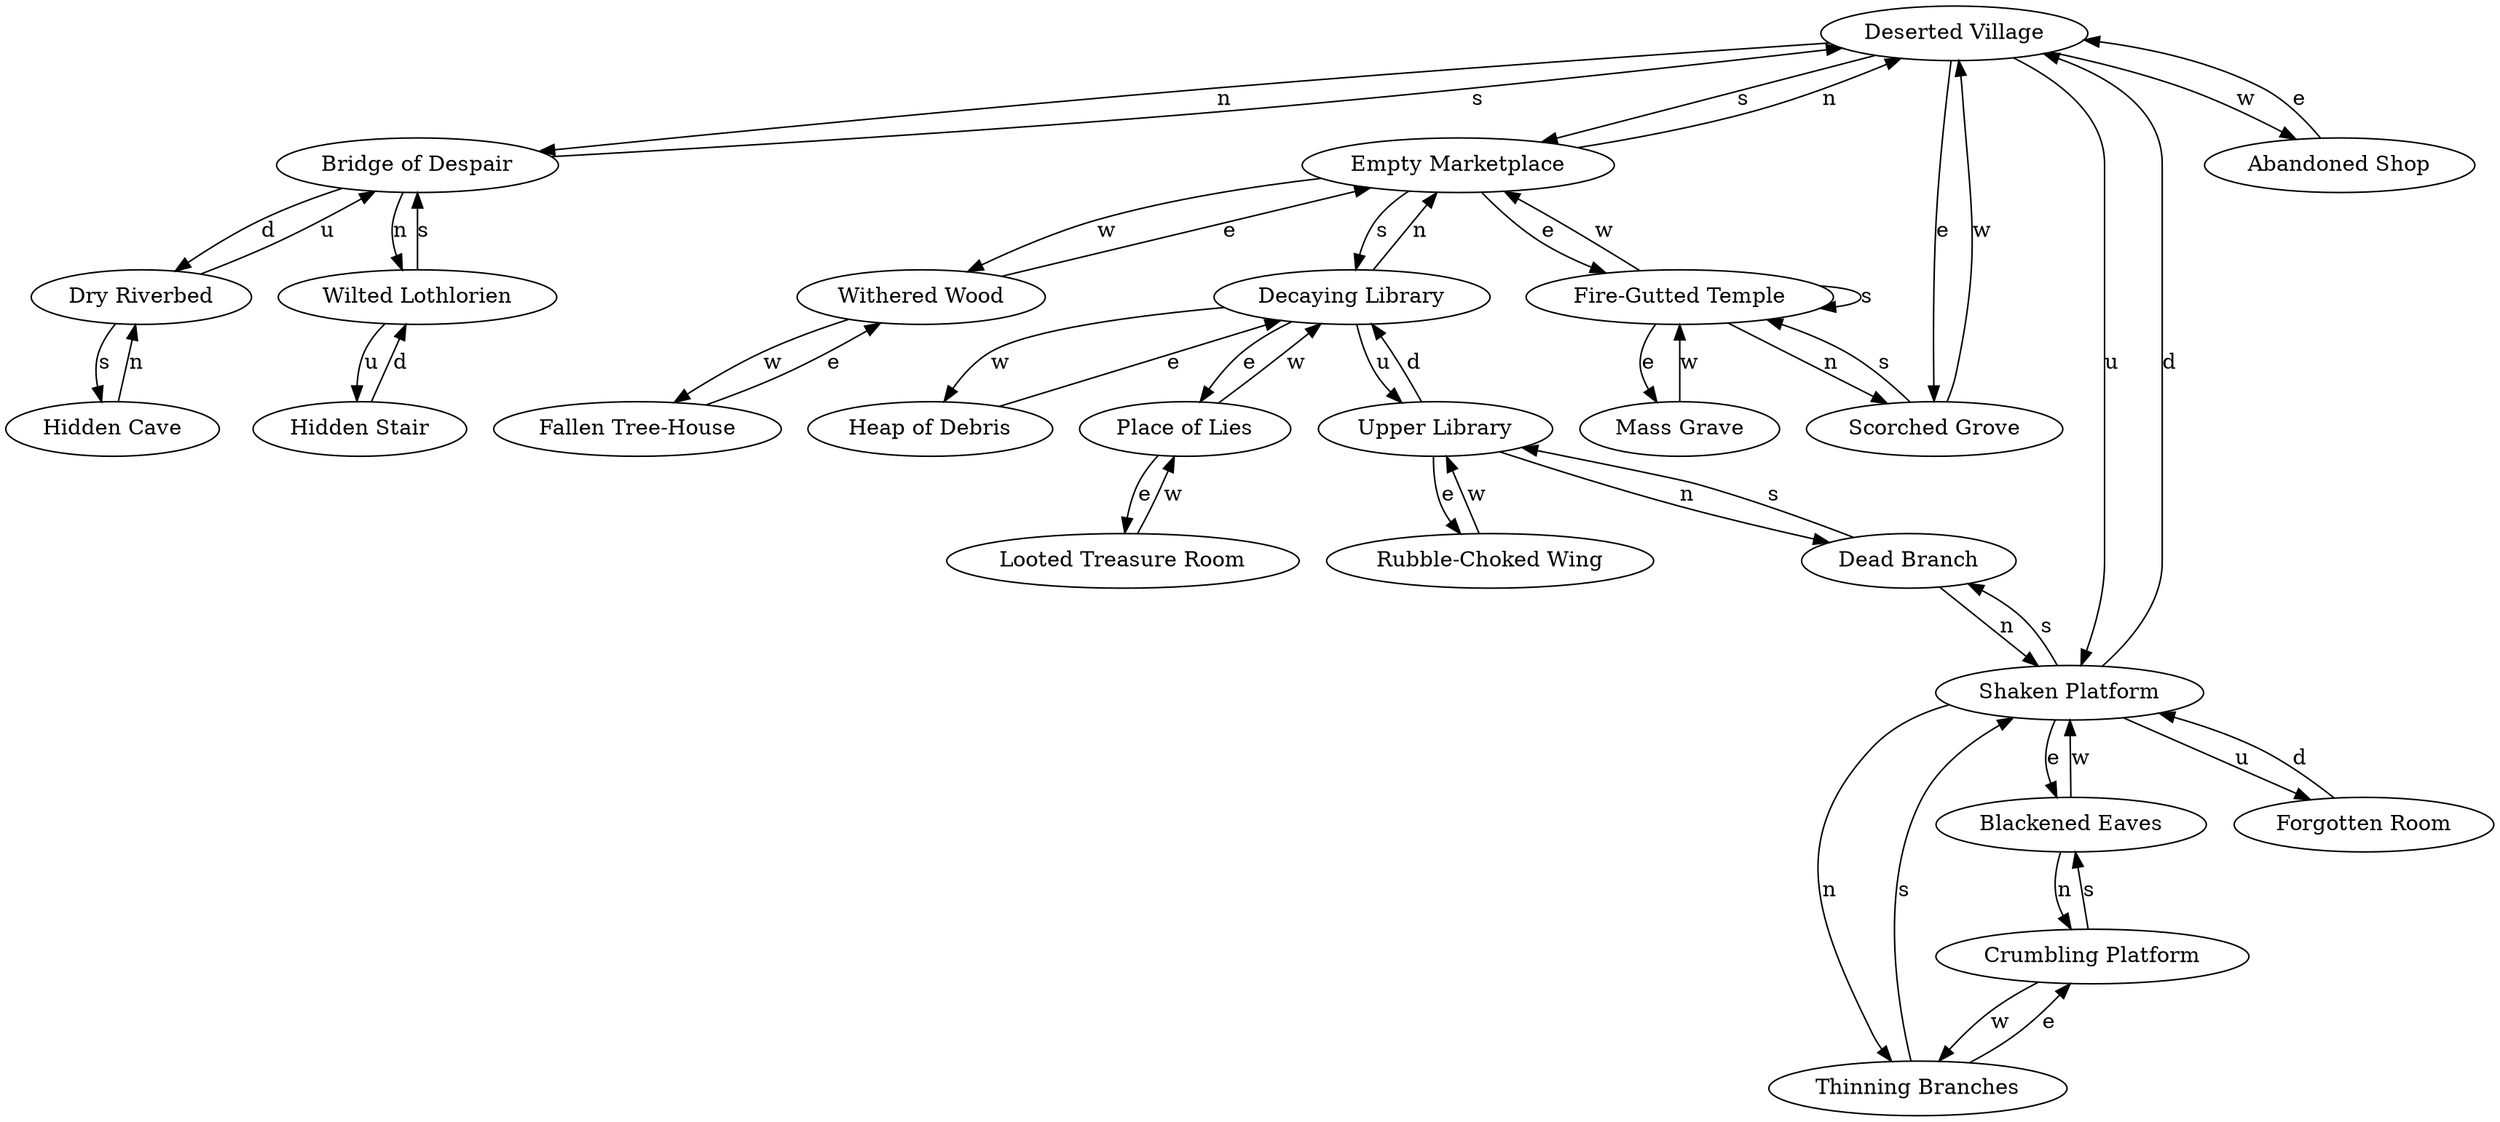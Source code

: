 digraph monster {
room_321 [label="Deserted Village"];
room_321 -> room_331 [label="n"];
room_321 -> room_322 [label="s"];
room_321 -> room_325 [label="e"];
room_321 -> room_323 [label="w"];
room_321 -> room_337 [label="u"];
room_322 [label="Empty Marketplace"];
room_322 -> room_321 [label="n"];
room_322 -> room_329 [label="s"];
room_322 -> room_324 [label="e"];
room_322 -> room_326 [label="w"];
room_323 [label="Abandoned Shop"];
room_323 -> room_321 [label="e"];
room_324 [label="Fire-Gutted Temple"];
room_324 -> room_325 [label="n"];
room_324 -> room_324 [label="s"];
room_324 -> room_328 [label="e"];
room_324 -> room_322 [label="w"];
room_325 [label="Scorched Grove"];
room_325 -> room_324 [label="s"];
room_325 -> room_321 [label="w"];
room_326 [label="Withered Wood"];
room_326 -> room_322 [label="e"];
room_326 -> room_327 [label="w"];
room_327 [label="Fallen Tree-House"];
room_327 -> room_326 [label="e"];
room_328 [label="Mass Grave"];
room_328 -> room_324 [label="w"];
room_329 [label="Decaying Library"];
room_329 -> room_322 [label="n"];
room_329 -> room_333 [label="e"];
room_329 -> room_335 [label="w"];
room_329 -> room_330 [label="u"];
room_330 [label="Upper Library"];
room_330 -> room_336 [label="n"];
room_330 -> room_339 [label="e"];
room_330 -> room_329 [label="d"];
room_331 [label="Bridge of Despair"];
room_331 -> room_344 [label="n"];
room_331 -> room_321 [label="s"];
room_331 -> room_332 [label="d"];
room_332 [label="Dry Riverbed"];
room_332 -> room_579 [label="s"];
room_332 -> room_331 [label="u"];
room_333 [label="Place of Lies"];
room_333 -> room_334 [label="e"];
room_333 -> room_329 [label="w"];
room_334 [label="Looted Treasure Room"];
room_334 -> room_333 [label="w"];
room_335 [label="Heap of Debris"];
room_335 -> room_329 [label="e"];
room_336 [label="Dead Branch"];
room_336 -> room_337 [label="n"];
room_336 -> room_330 [label="s"];
room_337 [label="Shaken Platform"];
room_337 -> room_340 [label="n"];
room_337 -> room_336 [label="s"];
room_337 -> room_341 [label="e"];
room_337 -> room_338 [label="u"];
room_337 -> room_321 [label="d"];
room_338 [label="Forgotten Room"];
room_338 -> room_337 [label="d"];
room_339 [label="Rubble-Choked Wing"];
room_339 -> room_330 [label="w"];
room_340 [label="Thinning Branches"];
room_340 -> room_337 [label="s"];
room_340 -> room_342 [label="e"];
room_341 [label="Blackened Eaves"];
room_341 -> room_342 [label="n"];
room_341 -> room_337 [label="w"];
room_342 [label="Crumbling Platform"];
room_342 -> room_341 [label="s"];
room_342 -> room_340 [label="w"];
room_343 [label="Hidden Stair"];
room_343 -> room_344 [label="d"];
room_344 [label="Wilted Lothlorien"];
room_344 -> room_331 [label="s"];
room_344 -> room_343 [label="u"];
room_579 [label="Hidden Cave"];
room_579 -> room_332 [label="n"];
}
